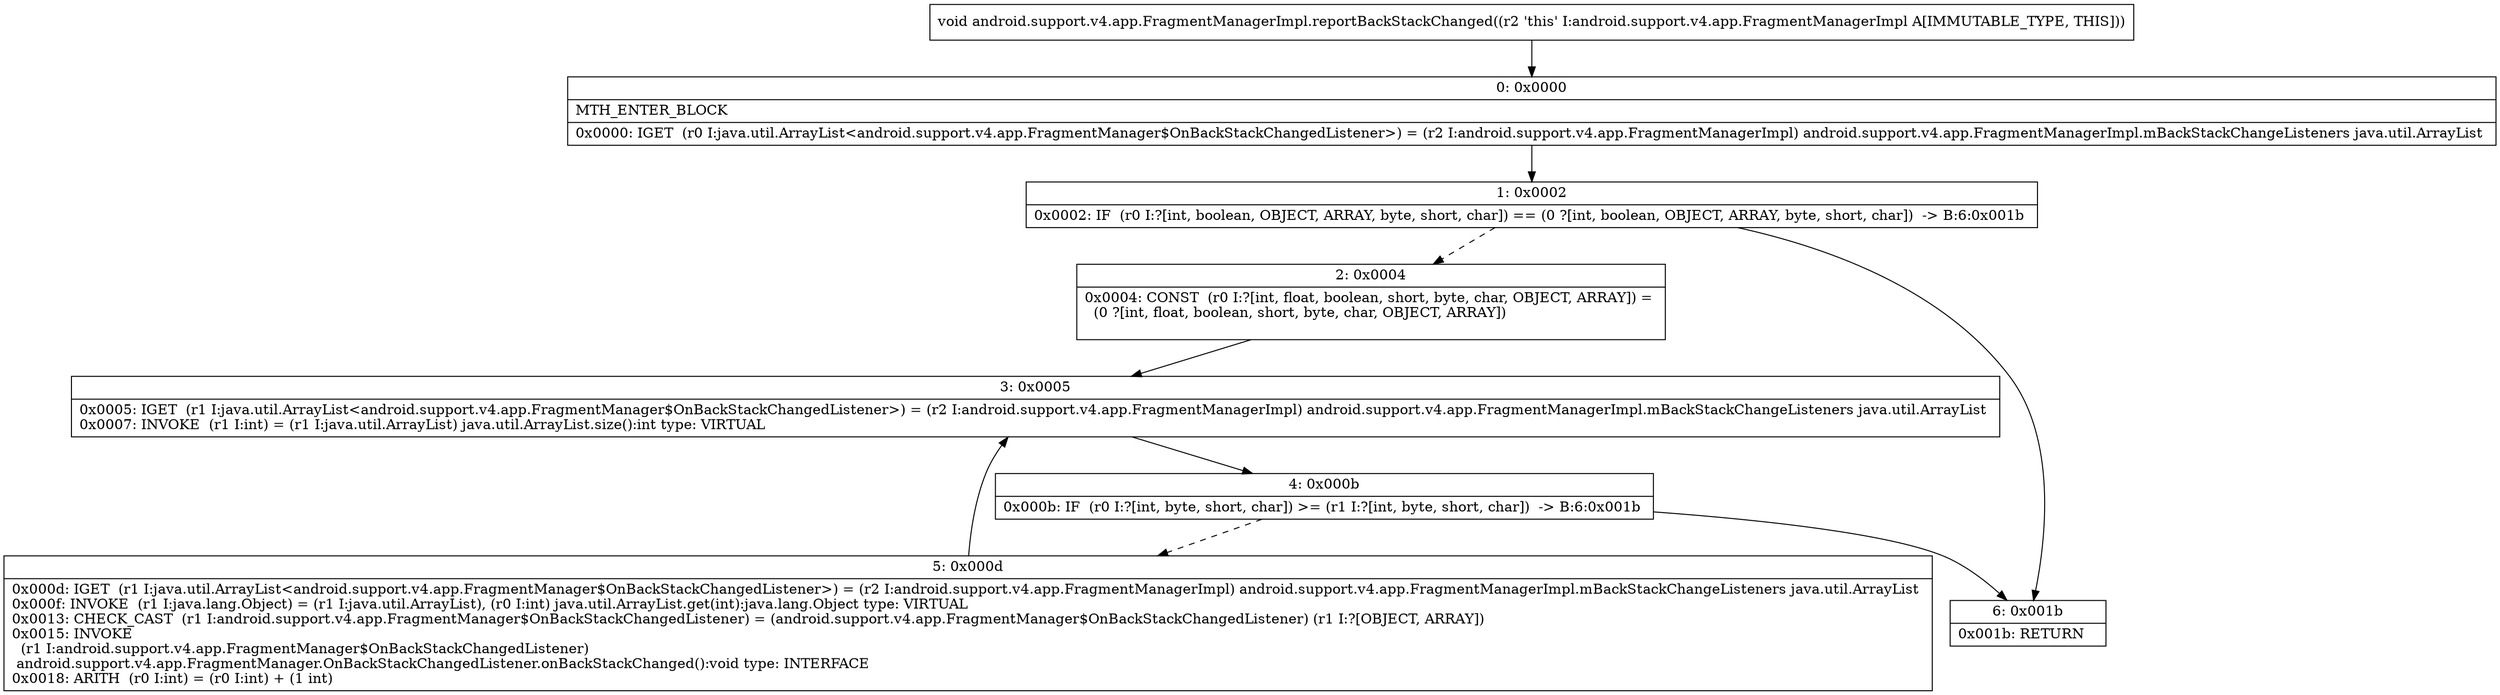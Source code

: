 digraph "CFG forandroid.support.v4.app.FragmentManagerImpl.reportBackStackChanged()V" {
Node_0 [shape=record,label="{0\:\ 0x0000|MTH_ENTER_BLOCK\l|0x0000: IGET  (r0 I:java.util.ArrayList\<android.support.v4.app.FragmentManager$OnBackStackChangedListener\>) = (r2 I:android.support.v4.app.FragmentManagerImpl) android.support.v4.app.FragmentManagerImpl.mBackStackChangeListeners java.util.ArrayList \l}"];
Node_1 [shape=record,label="{1\:\ 0x0002|0x0002: IF  (r0 I:?[int, boolean, OBJECT, ARRAY, byte, short, char]) == (0 ?[int, boolean, OBJECT, ARRAY, byte, short, char])  \-\> B:6:0x001b \l}"];
Node_2 [shape=record,label="{2\:\ 0x0004|0x0004: CONST  (r0 I:?[int, float, boolean, short, byte, char, OBJECT, ARRAY]) = \l  (0 ?[int, float, boolean, short, byte, char, OBJECT, ARRAY])\l \l}"];
Node_3 [shape=record,label="{3\:\ 0x0005|0x0005: IGET  (r1 I:java.util.ArrayList\<android.support.v4.app.FragmentManager$OnBackStackChangedListener\>) = (r2 I:android.support.v4.app.FragmentManagerImpl) android.support.v4.app.FragmentManagerImpl.mBackStackChangeListeners java.util.ArrayList \l0x0007: INVOKE  (r1 I:int) = (r1 I:java.util.ArrayList) java.util.ArrayList.size():int type: VIRTUAL \l}"];
Node_4 [shape=record,label="{4\:\ 0x000b|0x000b: IF  (r0 I:?[int, byte, short, char]) \>= (r1 I:?[int, byte, short, char])  \-\> B:6:0x001b \l}"];
Node_5 [shape=record,label="{5\:\ 0x000d|0x000d: IGET  (r1 I:java.util.ArrayList\<android.support.v4.app.FragmentManager$OnBackStackChangedListener\>) = (r2 I:android.support.v4.app.FragmentManagerImpl) android.support.v4.app.FragmentManagerImpl.mBackStackChangeListeners java.util.ArrayList \l0x000f: INVOKE  (r1 I:java.lang.Object) = (r1 I:java.util.ArrayList), (r0 I:int) java.util.ArrayList.get(int):java.lang.Object type: VIRTUAL \l0x0013: CHECK_CAST  (r1 I:android.support.v4.app.FragmentManager$OnBackStackChangedListener) = (android.support.v4.app.FragmentManager$OnBackStackChangedListener) (r1 I:?[OBJECT, ARRAY]) \l0x0015: INVOKE  \l  (r1 I:android.support.v4.app.FragmentManager$OnBackStackChangedListener)\l android.support.v4.app.FragmentManager.OnBackStackChangedListener.onBackStackChanged():void type: INTERFACE \l0x0018: ARITH  (r0 I:int) = (r0 I:int) + (1 int) \l}"];
Node_6 [shape=record,label="{6\:\ 0x001b|0x001b: RETURN   \l}"];
MethodNode[shape=record,label="{void android.support.v4.app.FragmentManagerImpl.reportBackStackChanged((r2 'this' I:android.support.v4.app.FragmentManagerImpl A[IMMUTABLE_TYPE, THIS])) }"];
MethodNode -> Node_0;
Node_0 -> Node_1;
Node_1 -> Node_2[style=dashed];
Node_1 -> Node_6;
Node_2 -> Node_3;
Node_3 -> Node_4;
Node_4 -> Node_5[style=dashed];
Node_4 -> Node_6;
Node_5 -> Node_3;
}

